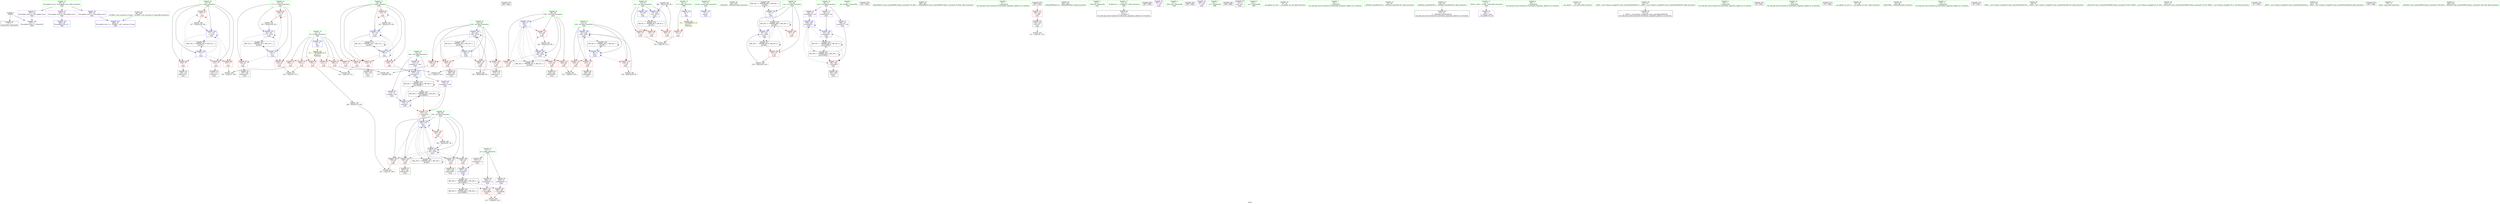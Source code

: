 digraph "SVFG" {
	label="SVFG";

	Node0x55c3fa072b70 [shape=record,color=grey,label="{NodeID: 0\nNullPtr}"];
	Node0x55c3fa072b70 -> Node0x55c3fa0914e0[style=solid];
	Node0x55c3fa072b70 -> Node0x55c3fa097420[style=solid];
	Node0x55c3fa091780 [shape=record,color=red,label="{NodeID: 97\n156\<--81\n\<--i17\nmain\n}"];
	Node0x55c3fa091780 -> Node0x55c3fa092900[style=solid];
	Node0x55c3fa0747e0 [shape=record,color=green,label="{NodeID: 14\n11\<--12\nN\<--N_field_insensitive\nGlob }"];
	Node0x55c3fa0747e0 -> Node0x55c3fa093d10[style=solid];
	Node0x55c3fa0747e0 -> Node0x55c3fa093de0[style=solid];
	Node0x55c3fa0747e0 -> Node0x55c3fa093eb0[style=solid];
	Node0x55c3fa0747e0 -> Node0x55c3fa093f80[style=solid];
	Node0x55c3fa0747e0 -> Node0x55c3fa094050[style=solid];
	Node0x55c3fa0747e0 -> Node0x55c3fa094120[style=solid];
	Node0x55c3fa0747e0 -> Node0x55c3fa097120[style=solid];
	Node0x55c3fa0bd510 [shape=record,color=black,label="{NodeID: 277\n248 = PHI()\n}"];
	Node0x55c3fa094ea0 [shape=record,color=grey,label="{NodeID: 194\n266 = Binary(265, 98, )\n}"];
	Node0x55c3fa094ea0 -> Node0x55c3fa0987d0[style=solid];
	Node0x55c3fa0922e0 [shape=record,color=red,label="{NodeID: 111\n220\<--89\n\<--i50\nmain\n}"];
	Node0x55c3fa0922e0 -> Node0x55c3fa09cf50[style=solid];
	Node0x55c3fa0745e0 [shape=record,color=green,label="{NodeID: 28\n73\<--74\nretval\<--retval_field_insensitive\nmain\n}"];
	Node0x55c3fa0745e0 -> Node0x55c3fa097520[style=solid];
	Node0x55c3fa09d550 [shape=record,color=grey,label="{NodeID: 208\n170 = cmp(168, 169, )\n}"];
	Node0x55c3fa097320 [shape=record,color=blue,label="{NodeID: 125\n296\<--30\nllvm.global_ctors_1\<--_GLOBAL__sub_I_marcina_0_0.cpp\nGlob }"];
	Node0x55c3fa0910e0 [shape=record,color=green,label="{NodeID: 42\n253\<--254\n_ZNSolsEi\<--_ZNSolsEi_field_insensitive\n}"];
	Node0x55c3fa097ee0 [shape=record,color=blue,label="{NodeID: 139\n85\<--175\nj30\<--\nmain\n}"];
	Node0x55c3fa097ee0 -> Node0x55c3fa091c60[style=dashed];
	Node0x55c3fa097ee0 -> Node0x55c3fa091d30[style=dashed];
	Node0x55c3fa097ee0 -> Node0x55c3fa091e00[style=dashed];
	Node0x55c3fa097ee0 -> Node0x55c3fa091ed0[style=dashed];
	Node0x55c3fa097ee0 -> Node0x55c3fa091fa0[style=dashed];
	Node0x55c3fa097ee0 -> Node0x55c3fa097ee0[style=dashed];
	Node0x55c3fa097ee0 -> Node0x55c3fa098150[style=dashed];
	Node0x55c3fa097ee0 -> Node0x55c3fa0ac130[style=dashed];
	Node0x55c3fa0929d0 [shape=record,color=black,label="{NodeID: 56\n173\<--172\nidxprom31\<--\nmain\n}"];
	Node0x55c3fa0ac630 [shape=record,color=black,label="{NodeID: 236\nMR_20V_2 = PHI(MR_20V_4, MR_20V_1, )\npts\{88 \}\n}"];
	Node0x55c3fa0ac630 -> Node0x55c3fa0982f0[style=dashed];
	Node0x55c3fa093530 [shape=record,color=purple,label="{NodeID: 70\n158\<--20\narrayidx22\<--wol\nmain\n}"];
	Node0x55c3fa093530 -> Node0x55c3fa097c70[style=solid];
	Node0x55c3fa094120 [shape=record,color=red,label="{NodeID: 84\n214\<--11\n\<--N\nmain\n}"];
	Node0x55c3fa094120 -> Node0x55c3fa09cc90[style=solid];
	Node0x55c3fa071c80 [shape=record,color=green,label="{NodeID: 1\n7\<--1\n__dso_handle\<--dummyObj\nGlob }"];
	Node0x55c3fa091850 [shape=record,color=red,label="{NodeID: 98\n162\<--81\n\<--i17\nmain\n}"];
	Node0x55c3fa091850 -> Node0x55c3fa09abc0[style=solid];
	Node0x55c3fa0748b0 [shape=record,color=green,label="{NodeID: 15\n13\<--14\np\<--p_field_insensitive\nGlob }"];
	Node0x55c3fa0748b0 -> Node0x55c3fa093050[style=solid];
	Node0x55c3fa0748b0 -> Node0x55c3fa093120[style=solid];
	Node0x55c3fa0748b0 -> Node0x55c3fa0931f0[style=solid];
	Node0x55c3fa0bd670 [shape=record,color=black,label="{NodeID: 278\n252 = PHI()\n}"];
	Node0x55c3fa095020 [shape=record,color=grey,label="{NodeID: 195\n234 = Binary(233, 98, )\n}"];
	Node0x55c3fa095020 -> Node0x55c3fa098560[style=solid];
	Node0x55c3fa0923b0 [shape=record,color=red,label="{NodeID: 112\n223\<--89\n\<--i50\nmain\n}"];
	Node0x55c3fa0923b0 -> Node0x55c3fa092de0[style=solid];
	Node0x55c3fa073b60 [shape=record,color=green,label="{NodeID: 29\n75\<--76\ncas\<--cas_field_insensitive\nmain\n}"];
	Node0x55c3fa073b60 -> Node0x55c3fa0941f0[style=solid];
	Node0x55c3fa073b60 -> Node0x55c3fa0942c0[style=solid];
	Node0x55c3fa073b60 -> Node0x55c3fa094390[style=solid];
	Node0x55c3fa073b60 -> Node0x55c3fa0975f0[style=solid];
	Node0x55c3fa073b60 -> Node0x55c3fa0987d0[style=solid];
	Node0x55c3fa097420 [shape=record,color=blue, style = dotted,label="{NodeID: 126\n297\<--3\nllvm.global_ctors_2\<--dummyVal\nGlob }"];
	Node0x55c3fa0911e0 [shape=record,color=green,label="{NodeID: 43\n260\<--261\n_ZSt4endlIcSt11char_traitsIcEERSt13basic_ostreamIT_T0_ES6_\<--_ZSt4endlIcSt11char_traitsIcEERSt13basic_ostreamIT_T0_ES6__field_insensitive\n}"];
	Node0x55c3fa097fb0 [shape=record,color=blue,label="{NodeID: 140\n191\<--193\narrayidx40\<--\nmain\n}"];
	Node0x55c3fa097fb0 -> Node0x55c3fa0a4030[style=dashed];
	Node0x55c3fa092aa0 [shape=record,color=black,label="{NodeID: 57\n184\<--183\nidxprom36\<--\nmain\n}"];
	Node0x55c3fa0acb30 [shape=record,color=black,label="{NodeID: 237\nMR_22V_2 = PHI(MR_22V_4, MR_22V_1, )\npts\{90 \}\n}"];
	Node0x55c3fa0acb30 -> Node0x55c3fa0983c0[style=dashed];
	Node0x55c3fa093600 [shape=record,color=purple,label="{NodeID: 71\n185\<--20\narrayidx37\<--wol\nmain\n}"];
	Node0x55c3fa093600 -> Node0x55c3fa096db0[style=solid];
	Node0x55c3fa0941f0 [shape=record,color=red,label="{NodeID: 85\n100\<--75\n\<--cas\nmain\n}"];
	Node0x55c3fa0941f0 -> Node0x55c3fa0957a0[style=solid];
	Node0x55c3fa073970 [shape=record,color=green,label="{NodeID: 2\n9\<--1\n\<--dummyObj\nCan only get source location for instruction, argument, global var or function.}"];
	Node0x55c3fa091920 [shape=record,color=red,label="{NodeID: 99\n168\<--83\n\<--i26\nmain\n}"];
	Node0x55c3fa091920 -> Node0x55c3fa09d550[style=solid];
	Node0x55c3fa074980 [shape=record,color=green,label="{NodeID: 16\n15\<--16\nlast\<--last_field_insensitive\nGlob }"];
	Node0x55c3fa074980 -> Node0x55c3fa0932c0[style=solid];
	Node0x55c3fa074980 -> Node0x55c3fa093390[style=solid];
	Node0x55c3fa074980 -> Node0x55c3fa093460[style=solid];
	Node0x55c3fa0bd770 [shape=record,color=black,label="{NodeID: 279\n126 = PHI()\n}"];
	Node0x55c3fa0bd770 -> Node0x55c3fa096c10[style=solid];
	Node0x55c3fa0951a0 [shape=record,color=grey,label="{NodeID: 196\n239 = Binary(238, 98, )\n}"];
	Node0x55c3fa0951a0 -> Node0x55c3fa098630[style=solid];
	Node0x55c3fa092480 [shape=record,color=red,label="{NodeID: 113\n243\<--89\n\<--i50\nmain\n}"];
	Node0x55c3fa092480 -> Node0x55c3fa094ba0[style=solid];
	Node0x55c3fa073c30 [shape=record,color=green,label="{NodeID: 30\n77\<--78\ni\<--i_field_insensitive\nmain\n}"];
	Node0x55c3fa073c30 -> Node0x55c3fa094460[style=solid];
	Node0x55c3fa073c30 -> Node0x55c3fa094530[style=solid];
	Node0x55c3fa073c30 -> Node0x55c3fa094600[style=solid];
	Node0x55c3fa073c30 -> Node0x55c3fa0946d0[style=solid];
	Node0x55c3fa073c30 -> Node0x55c3fa0976c0[style=solid];
	Node0x55c3fa073c30 -> Node0x55c3fa097ad0[style=solid];
	Node0x55c3fa0a4030 [shape=record,color=black,label="{NodeID: 210\nMR_30V_7 = PHI(MR_30V_6, MR_30V_5, )\npts\{210000 \}\n}"];
	Node0x55c3fa0a4030 -> Node0x55c3fa096db0[style=dashed];
	Node0x55c3fa0a4030 -> Node0x55c3fa097fb0[style=dashed];
	Node0x55c3fa0a4030 -> Node0x55c3fa0a4030[style=dashed];
	Node0x55c3fa0a4030 -> Node0x55c3fa0adf30[style=dashed];
	Node0x55c3fa097520 [shape=record,color=blue,label="{NodeID: 127\n73\<--9\nretval\<--\nmain\n}"];
	Node0x55c3fa0912e0 [shape=record,color=green,label="{NodeID: 44\n262\<--263\n_ZNSolsEPFRSoS_E\<--_ZNSolsEPFRSoS_E_field_insensitive\n}"];
	Node0x55c3fa098080 [shape=record,color=blue,label="{NodeID: 141\n197\<--194\narrayidx42\<--\nmain\n}"];
	Node0x55c3fa098080 -> Node0x55c3fa0a7730[style=dashed];
	Node0x55c3fa092b70 [shape=record,color=black,label="{NodeID: 58\n187\<--186\ntobool\<--\nmain\n}"];
	Node0x55c3fa0ad030 [shape=record,color=black,label="{NodeID: 238\nMR_24V_2 = PHI(MR_24V_3, MR_24V_1, )\npts\{92 \}\n}"];
	Node0x55c3fa0ad030 -> Node0x55c3fa098490[style=dashed];
	Node0x55c3fa0ad030 -> Node0x55c3fa0ad030[style=dashed];
	Node0x55c3fa0936d0 [shape=record,color=purple,label="{NodeID: 72\n191\<--20\narrayidx40\<--wol\nmain\n}"];
	Node0x55c3fa0936d0 -> Node0x55c3fa097fb0[style=solid];
	Node0x55c3fa0942c0 [shape=record,color=red,label="{NodeID: 86\n251\<--75\n\<--cas\nmain\n}"];
	Node0x55c3fa073380 [shape=record,color=green,label="{NodeID: 3\n22\<--1\n_ZSt3cin\<--dummyObj\nGlob }"];
	Node0x55c3fa0919f0 [shape=record,color=red,label="{NodeID: 100\n172\<--83\n\<--i26\nmain\n}"];
	Node0x55c3fa0919f0 -> Node0x55c3fa0929d0[style=solid];
	Node0x55c3fa0753c0 [shape=record,color=green,label="{NodeID: 17\n17\<--19\n_Z1sB5cxx11\<--_Z1sB5cxx11_field_insensitive\nGlob }"];
	Node0x55c3fa0753c0 -> Node0x55c3fa074b90[style=solid];
	Node0x55c3fa0bd870 [shape=record,color=black,label="{NodeID: 280\n256 = PHI()\n}"];
	Node0x55c3fa095320 [shape=record,color=grey,label="{NodeID: 197\n180 = Binary(179, 98, )\n}"];
	Node0x55c3fa095320 -> Node0x55c3fa09d3d0[style=solid];
	Node0x55c3fa092550 [shape=record,color=red,label="{NodeID: 114\n219\<--91\n\<--j54\nmain\n}"];
	Node0x55c3fa092550 -> Node0x55c3fa09cf50[style=solid];
	Node0x55c3fa073d00 [shape=record,color=green,label="{NodeID: 31\n79\<--80\nj\<--j_field_insensitive\nmain\n}"];
	Node0x55c3fa073d00 -> Node0x55c3fa0947a0[style=solid];
	Node0x55c3fa073d00 -> Node0x55c3fa094870[style=solid];
	Node0x55c3fa073d00 -> Node0x55c3fa094940[style=solid];
	Node0x55c3fa073d00 -> Node0x55c3fa094a10[style=solid];
	Node0x55c3fa073d00 -> Node0x55c3fa097860[style=solid];
	Node0x55c3fa073d00 -> Node0x55c3fa097a00[style=solid];
	Node0x55c3fa0a4530 [shape=record,color=black,label="{NodeID: 211\nMR_20V_7 = PHI(MR_20V_6, MR_20V_5, )\npts\{88 \}\n}"];
	Node0x55c3fa0a4530 -> Node0x55c3fa092070[style=dashed];
	Node0x55c3fa0a4530 -> Node0x55c3fa098560[style=dashed];
	Node0x55c3fa0a4530 -> Node0x55c3fa0a4530[style=dashed];
	Node0x55c3fa0a4530 -> Node0x55c3fa0a8b30[style=dashed];
	Node0x55c3fa0975f0 [shape=record,color=blue,label="{NodeID: 128\n75\<--98\ncas\<--\nmain\n}"];
	Node0x55c3fa0975f0 -> Node0x55c3fa0aa430[style=dashed];
	Node0x55c3fa0913e0 [shape=record,color=green,label="{NodeID: 45\n30\<--290\n_GLOBAL__sub_I_marcina_0_0.cpp\<--_GLOBAL__sub_I_marcina_0_0.cpp_field_insensitive\n}"];
	Node0x55c3fa0913e0 -> Node0x55c3fa097320[style=solid];
	Node0x55c3fa0a8b30 [shape=record,color=black,label="{NodeID: 225\nMR_20V_4 = PHI(MR_20V_5, MR_20V_3, )\npts\{88 \}\n}"];
	Node0x55c3fa0a8b30 -> Node0x55c3fa092070[style=dashed];
	Node0x55c3fa0a8b30 -> Node0x55c3fa092140[style=dashed];
	Node0x55c3fa0a8b30 -> Node0x55c3fa098560[style=dashed];
	Node0x55c3fa0a8b30 -> Node0x55c3fa0a4530[style=dashed];
	Node0x55c3fa0a8b30 -> Node0x55c3fa0a8b30[style=dashed];
	Node0x55c3fa0a8b30 -> Node0x55c3fa0ac630[style=dashed];
	Node0x55c3fa098150 [shape=record,color=blue,label="{NodeID: 142\n85\<--202\nj30\<--inc45\nmain\n}"];
	Node0x55c3fa098150 -> Node0x55c3fa091c60[style=dashed];
	Node0x55c3fa098150 -> Node0x55c3fa091d30[style=dashed];
	Node0x55c3fa098150 -> Node0x55c3fa091e00[style=dashed];
	Node0x55c3fa098150 -> Node0x55c3fa091ed0[style=dashed];
	Node0x55c3fa098150 -> Node0x55c3fa091fa0[style=dashed];
	Node0x55c3fa098150 -> Node0x55c3fa097ee0[style=dashed];
	Node0x55c3fa098150 -> Node0x55c3fa098150[style=dashed];
	Node0x55c3fa098150 -> Node0x55c3fa0ac130[style=dashed];
	Node0x55c3fa092c40 [shape=record,color=black,label="{NodeID: 59\n190\<--189\nidxprom39\<--\nmain\n}"];
	Node0x55c3fa0ad530 [shape=record,color=black,label="{NodeID: 239\nMR_26V_2 = PHI(MR_26V_3, MR_26V_1, )\npts\{140000 \}\n}"];
	Node0x55c3fa0ad530 -> Node0x55c3fa0a7730[style=dashed];
	Node0x55c3fa0937a0 [shape=record,color=purple,label="{NodeID: 73\n247\<--24\n\<--.str\nmain\n}"];
	Node0x55c3fa094390 [shape=record,color=red,label="{NodeID: 87\n265\<--75\n\<--cas\nmain\n}"];
	Node0x55c3fa094390 -> Node0x55c3fa094ea0[style=solid];
	Node0x55c3fa073410 [shape=record,color=green,label="{NodeID: 4\n23\<--1\n_ZSt4cout\<--dummyObj\nGlob }"];
	Node0x55c3fa091ac0 [shape=record,color=red,label="{NodeID: 101\n195\<--83\n\<--i26\nmain\n}"];
	Node0x55c3fa091ac0 -> Node0x55c3fa092d10[style=solid];
	Node0x55c3fa075450 [shape=record,color=green,label="{NodeID: 18\n20\<--21\nwol\<--wol_field_insensitive\nGlob }"];
	Node0x55c3fa075450 -> Node0x55c3fa093530[style=solid];
	Node0x55c3fa075450 -> Node0x55c3fa093600[style=solid];
	Node0x55c3fa075450 -> Node0x55c3fa0936d0[style=solid];
	Node0x55c3fa0bd970 [shape=record,color=black,label="{NodeID: 281\n258 = PHI()\n}"];
	Node0x55c3fa0954a0 [shape=record,color=grey,label="{NodeID: 198\n147 = Binary(146, 98, )\n}"];
	Node0x55c3fa0954a0 -> Node0x55c3fa097ad0[style=solid];
	Node0x55c3fa092620 [shape=record,color=red,label="{NodeID: 115\n227\<--91\n\<--j54\nmain\n}"];
	Node0x55c3fa092620 -> Node0x55c3fa092eb0[style=solid];
	Node0x55c3fa073dd0 [shape=record,color=green,label="{NodeID: 32\n81\<--82\ni17\<--i17_field_insensitive\nmain\n}"];
	Node0x55c3fa073dd0 -> Node0x55c3fa0916b0[style=solid];
	Node0x55c3fa073dd0 -> Node0x55c3fa091780[style=solid];
	Node0x55c3fa073dd0 -> Node0x55c3fa091850[style=solid];
	Node0x55c3fa073dd0 -> Node0x55c3fa097ba0[style=solid];
	Node0x55c3fa073dd0 -> Node0x55c3fa097d40[style=solid];
	Node0x55c3fa0976c0 [shape=record,color=blue,label="{NodeID: 129\n77\<--9\ni\<--\nmain\n}"];
	Node0x55c3fa0976c0 -> Node0x55c3fa094460[style=dashed];
	Node0x55c3fa0976c0 -> Node0x55c3fa094530[style=dashed];
	Node0x55c3fa0976c0 -> Node0x55c3fa094600[style=dashed];
	Node0x55c3fa0976c0 -> Node0x55c3fa0946d0[style=dashed];
	Node0x55c3fa0976c0 -> Node0x55c3fa097ad0[style=dashed];
	Node0x55c3fa0976c0 -> Node0x55c3fa0aa930[style=dashed];
	Node0x55c3fa0914e0 [shape=record,color=black,label="{NodeID: 46\n2\<--3\ndummyVal\<--dummyVal\n}"];
	Node0x55c3fa098220 [shape=record,color=blue,label="{NodeID: 143\n83\<--207\ni26\<--inc48\nmain\n}"];
	Node0x55c3fa098220 -> Node0x55c3fa091920[style=dashed];
	Node0x55c3fa098220 -> Node0x55c3fa0919f0[style=dashed];
	Node0x55c3fa098220 -> Node0x55c3fa091ac0[style=dashed];
	Node0x55c3fa098220 -> Node0x55c3fa091b90[style=dashed];
	Node0x55c3fa098220 -> Node0x55c3fa098220[style=dashed];
	Node0x55c3fa098220 -> Node0x55c3fa0abc30[style=dashed];
	Node0x55c3fa092d10 [shape=record,color=black,label="{NodeID: 60\n196\<--195\nidxprom41\<--\nmain\n}"];
	Node0x55c3fa0ada30 [shape=record,color=black,label="{NodeID: 240\nMR_28V_2 = PHI(MR_28V_3, MR_28V_1, )\npts\{160000 \}\n}"];
	Node0x55c3fa0ada30 -> Node0x55c3fa096ce0[style=dashed];
	Node0x55c3fa0ada30 -> Node0x55c3fa097790[style=dashed];
	Node0x55c3fa0ada30 -> Node0x55c3fa0ada30[style=dashed];
	Node0x55c3fa093870 [shape=record,color=purple,label="{NodeID: 74\n255\<--26\n\<--.str.2\nmain\n}"];
	Node0x55c3fa094460 [shape=record,color=red,label="{NodeID: 88\n107\<--77\n\<--i\nmain\n}"];
	Node0x55c3fa094460 -> Node0x55c3fa095620[style=solid];
	Node0x55c3fa072d10 [shape=record,color=green,label="{NodeID: 5\n24\<--1\n.str\<--dummyObj\nGlob }"];
	Node0x55c3fa091b90 [shape=record,color=red,label="{NodeID: 102\n206\<--83\n\<--i26\nmain\n}"];
	Node0x55c3fa091b90 -> Node0x55c3fa09aa40[style=solid];
	Node0x55c3fa075520 [shape=record,color=green,label="{NodeID: 19\n28\<--32\nllvm.global_ctors\<--llvm.global_ctors_field_insensitive\nGlob }"];
	Node0x55c3fa075520 -> Node0x55c3fa093940[style=solid];
	Node0x55c3fa075520 -> Node0x55c3fa093a40[style=solid];
	Node0x55c3fa075520 -> Node0x55c3fa093b40[style=solid];
	Node0x55c3fa0bda70 [shape=record,color=black,label="{NodeID: 282\n259 = PHI()\n}"];
	Node0x55c3fa095620 [shape=record,color=grey,label="{NodeID: 199\n109 = cmp(107, 108, )\n}"];
	Node0x55c3fa096b40 [shape=record,color=red,label="{NodeID: 116\n238\<--91\n\<--j54\nmain\n}"];
	Node0x55c3fa096b40 -> Node0x55c3fa0951a0[style=solid];
	Node0x55c3fa073ea0 [shape=record,color=green,label="{NodeID: 33\n83\<--84\ni26\<--i26_field_insensitive\nmain\n}"];
	Node0x55c3fa073ea0 -> Node0x55c3fa091920[style=solid];
	Node0x55c3fa073ea0 -> Node0x55c3fa0919f0[style=solid];
	Node0x55c3fa073ea0 -> Node0x55c3fa091ac0[style=solid];
	Node0x55c3fa073ea0 -> Node0x55c3fa091b90[style=solid];
	Node0x55c3fa073ea0 -> Node0x55c3fa097e10[style=solid];
	Node0x55c3fa073ea0 -> Node0x55c3fa098220[style=solid];
	Node0x55c3fa097790 [shape=record,color=blue,label="{NodeID: 130\n113\<--9\narrayidx\<--\nmain\n}"];
	Node0x55c3fa097790 -> Node0x55c3fa096ce0[style=dashed];
	Node0x55c3fa097790 -> Node0x55c3fa097790[style=dashed];
	Node0x55c3fa097790 -> Node0x55c3fa097930[style=dashed];
	Node0x55c3fa097790 -> Node0x55c3fa0a5930[style=dashed];
	Node0x55c3fa097790 -> Node0x55c3fa0ada30[style=dashed];
	Node0x55c3fa0915e0 [shape=record,color=black,label="{NodeID: 47\n72\<--9\nmain_ret\<--\nmain\n}"];
	Node0x55c3fa0982f0 [shape=record,color=blue,label="{NodeID: 144\n87\<--9\nres\<--\nmain\n}"];
	Node0x55c3fa0982f0 -> Node0x55c3fa0a8b30[style=dashed];
	Node0x55c3fa092de0 [shape=record,color=black,label="{NodeID: 61\n224\<--223\nidxprom58\<--\nmain\n}"];
	Node0x55c3fa0adf30 [shape=record,color=black,label="{NodeID: 241\nMR_30V_2 = PHI(MR_30V_5, MR_30V_1, )\npts\{210000 \}\n}"];
	Node0x55c3fa0adf30 -> Node0x55c3fa096db0[style=dashed];
	Node0x55c3fa0adf30 -> Node0x55c3fa097c70[style=dashed];
	Node0x55c3fa0adf30 -> Node0x55c3fa097fb0[style=dashed];
	Node0x55c3fa0adf30 -> Node0x55c3fa0a4030[style=dashed];
	Node0x55c3fa0adf30 -> Node0x55c3fa0adf30[style=dashed];
	Node0x55c3fa093940 [shape=record,color=purple,label="{NodeID: 75\n295\<--28\nllvm.global_ctors_0\<--llvm.global_ctors\nGlob }"];
	Node0x55c3fa093940 -> Node0x55c3fa097220[style=solid];
	Node0x55c3fa094530 [shape=record,color=red,label="{NodeID: 89\n111\<--77\n\<--i\nmain\n}"];
	Node0x55c3fa094530 -> Node0x55c3fa074e90[style=solid];
	Node0x55c3fa072da0 [shape=record,color=green,label="{NodeID: 6\n26\<--1\n.str.2\<--dummyObj\nGlob }"];
	Node0x55c3fa091c60 [shape=record,color=red,label="{NodeID: 103\n178\<--85\n\<--j30\nmain\n}"];
	Node0x55c3fa091c60 -> Node0x55c3fa09d3d0[style=solid];
	Node0x55c3fa0755f0 [shape=record,color=green,label="{NodeID: 20\n33\<--34\n__cxx_global_var_init\<--__cxx_global_var_init_field_insensitive\n}"];
	Node0x55c3fa0957a0 [shape=record,color=grey,label="{NodeID: 200\n102 = cmp(100, 101, )\n}"];
	Node0x55c3fa096c10 [shape=record,color=red,label="{NodeID: 117\n129\<--126\n\<--call9\nmain\n}"];
	Node0x55c3fa096c10 -> Node0x55c3fa092760[style=solid];
	Node0x55c3fa073f70 [shape=record,color=green,label="{NodeID: 34\n85\<--86\nj30\<--j30_field_insensitive\nmain\n}"];
	Node0x55c3fa073f70 -> Node0x55c3fa091c60[style=solid];
	Node0x55c3fa073f70 -> Node0x55c3fa091d30[style=solid];
	Node0x55c3fa073f70 -> Node0x55c3fa091e00[style=solid];
	Node0x55c3fa073f70 -> Node0x55c3fa091ed0[style=solid];
	Node0x55c3fa073f70 -> Node0x55c3fa091fa0[style=solid];
	Node0x55c3fa073f70 -> Node0x55c3fa097ee0[style=solid];
	Node0x55c3fa073f70 -> Node0x55c3fa098150[style=solid];
	Node0x55c3fa097860 [shape=record,color=blue,label="{NodeID: 131\n79\<--9\nj\<--\nmain\n}"];
	Node0x55c3fa097860 -> Node0x55c3fa0947a0[style=dashed];
	Node0x55c3fa097860 -> Node0x55c3fa094870[style=dashed];
	Node0x55c3fa097860 -> Node0x55c3fa094940[style=dashed];
	Node0x55c3fa097860 -> Node0x55c3fa094a10[style=dashed];
	Node0x55c3fa097860 -> Node0x55c3fa097860[style=dashed];
	Node0x55c3fa097860 -> Node0x55c3fa097a00[style=dashed];
	Node0x55c3fa097860 -> Node0x55c3fa0aae30[style=dashed];
	Node0x55c3fa074b90 [shape=record,color=black,label="{NodeID: 48\n18\<--17\n\<--_Z1sB5cxx11\nCan only get source location for instruction, argument, global var or function.}"];
	Node0x55c3fa0983c0 [shape=record,color=blue,label="{NodeID: 145\n89\<--9\ni50\<--\nmain\n}"];
	Node0x55c3fa0983c0 -> Node0x55c3fa092210[style=dashed];
	Node0x55c3fa0983c0 -> Node0x55c3fa0922e0[style=dashed];
	Node0x55c3fa0983c0 -> Node0x55c3fa0923b0[style=dashed];
	Node0x55c3fa0983c0 -> Node0x55c3fa092480[style=dashed];
	Node0x55c3fa0983c0 -> Node0x55c3fa098700[style=dashed];
	Node0x55c3fa0983c0 -> Node0x55c3fa0acb30[style=dashed];
	Node0x55c3fa092eb0 [shape=record,color=black,label="{NodeID: 62\n228\<--227\nidxprom60\<--\nmain\n}"];
	Node0x55c3fa0ae430 [shape=record,color=yellow,style=double,label="{NodeID: 242\n2V_1 = ENCHI(MR_2V_0)\npts\{10 \}\nFun[main]}"];
	Node0x55c3fa0ae430 -> Node0x55c3fa093c40[style=dashed];
	Node0x55c3fa093a40 [shape=record,color=purple,label="{NodeID: 76\n296\<--28\nllvm.global_ctors_1\<--llvm.global_ctors\nGlob }"];
	Node0x55c3fa093a40 -> Node0x55c3fa097320[style=solid];
	Node0x55c3fa094600 [shape=record,color=red,label="{NodeID: 90\n135\<--77\n\<--i\nmain\n}"];
	Node0x55c3fa094600 -> Node0x55c3fa092830[style=solid];
	Node0x55c3fa072e30 [shape=record,color=green,label="{NodeID: 7\n29\<--1\n\<--dummyObj\nCan only get source location for instruction, argument, global var or function.}"];
	Node0x55c3fa091d30 [shape=record,color=red,label="{NodeID: 104\n183\<--85\n\<--j30\nmain\n}"];
	Node0x55c3fa091d30 -> Node0x55c3fa092aa0[style=solid];
	Node0x55c3fa0756c0 [shape=record,color=green,label="{NodeID: 21\n37\<--38\n_ZNSt8ios_base4InitC1Ev\<--_ZNSt8ios_base4InitC1Ev_field_insensitive\n}"];
	Node0x55c3fa095920 [shape=record,color=grey,label="{NodeID: 201\n154 = cmp(152, 153, )\n}"];
	Node0x55c3fa096ce0 [shape=record,color=red,label="{NodeID: 118\n175\<--174\n\<--arrayidx32\nmain\n}"];
	Node0x55c3fa096ce0 -> Node0x55c3fa097ee0[style=solid];
	Node0x55c3fa074040 [shape=record,color=green,label="{NodeID: 35\n87\<--88\nres\<--res_field_insensitive\nmain\n}"];
	Node0x55c3fa074040 -> Node0x55c3fa092070[style=solid];
	Node0x55c3fa074040 -> Node0x55c3fa092140[style=solid];
	Node0x55c3fa074040 -> Node0x55c3fa0982f0[style=solid];
	Node0x55c3fa074040 -> Node0x55c3fa098560[style=solid];
	Node0x55c3fa0a5930 [shape=record,color=black,label="{NodeID: 215\nMR_28V_7 = PHI(MR_28V_6, MR_28V_5, )\npts\{160000 \}\n}"];
	Node0x55c3fa0a5930 -> Node0x55c3fa096ce0[style=dashed];
	Node0x55c3fa0a5930 -> Node0x55c3fa097790[style=dashed];
	Node0x55c3fa0a5930 -> Node0x55c3fa097930[style=dashed];
	Node0x55c3fa0a5930 -> Node0x55c3fa0a5930[style=dashed];
	Node0x55c3fa0a5930 -> Node0x55c3fa0ada30[style=dashed];
	Node0x55c3fa097930 [shape=record,color=blue,label="{NodeID: 132\n137\<--134\narrayidx13\<--\nmain\n}"];
	Node0x55c3fa097930 -> Node0x55c3fa0a5930[style=dashed];
	Node0x55c3fa074c90 [shape=record,color=black,label="{NodeID: 49\n41\<--42\n\<--_ZNSt8ios_base4InitD1Ev\nCan only get source location for instruction, argument, global var or function.}"];
	Node0x55c3fa098490 [shape=record,color=blue,label="{NodeID: 146\n91\<--9\nj54\<--\nmain\n}"];
	Node0x55c3fa098490 -> Node0x55c3fa092550[style=dashed];
	Node0x55c3fa098490 -> Node0x55c3fa092620[style=dashed];
	Node0x55c3fa098490 -> Node0x55c3fa096b40[style=dashed];
	Node0x55c3fa098490 -> Node0x55c3fa098490[style=dashed];
	Node0x55c3fa098490 -> Node0x55c3fa098630[style=dashed];
	Node0x55c3fa098490 -> Node0x55c3fa0ad030[style=dashed];
	Node0x55c3fa092f80 [shape=record,color=purple,label="{NodeID: 63\n39\<--4\n\<--_ZStL8__ioinit\n__cxx_global_var_init\n}"];
	Node0x55c3fa0aef50 [shape=record,color=yellow,style=double,label="{NodeID: 243\n4V_1 = ENCHI(MR_4V_0)\npts\{12 \}\nFun[main]}"];
	Node0x55c3fa0aef50 -> Node0x55c3fa093d10[style=dashed];
	Node0x55c3fa0aef50 -> Node0x55c3fa093de0[style=dashed];
	Node0x55c3fa0aef50 -> Node0x55c3fa093eb0[style=dashed];
	Node0x55c3fa0aef50 -> Node0x55c3fa093f80[style=dashed];
	Node0x55c3fa0aef50 -> Node0x55c3fa094050[style=dashed];
	Node0x55c3fa0aef50 -> Node0x55c3fa094120[style=dashed];
	Node0x55c3fa093b40 [shape=record,color=purple,label="{NodeID: 77\n297\<--28\nllvm.global_ctors_2\<--llvm.global_ctors\nGlob }"];
	Node0x55c3fa093b40 -> Node0x55c3fa097420[style=solid];
	Node0x55c3fa0946d0 [shape=record,color=red,label="{NodeID: 91\n146\<--77\n\<--i\nmain\n}"];
	Node0x55c3fa0946d0 -> Node0x55c3fa0954a0[style=solid];
	Node0x55c3fa072ec0 [shape=record,color=green,label="{NodeID: 8\n98\<--1\n\<--dummyObj\nCan only get source location for instruction, argument, global var or function.}"];
	Node0x55c3fa091e00 [shape=record,color=red,label="{NodeID: 105\n189\<--85\n\<--j30\nmain\n}"];
	Node0x55c3fa091e00 -> Node0x55c3fa092c40[style=solid];
	Node0x55c3fa075790 [shape=record,color=green,label="{NodeID: 22\n43\<--44\n__cxa_atexit\<--__cxa_atexit_field_insensitive\n}"];
	Node0x55c3fa09cc90 [shape=record,color=grey,label="{NodeID: 202\n215 = cmp(213, 214, )\n}"];
	Node0x55c3fa096db0 [shape=record,color=red,label="{NodeID: 119\n186\<--185\n\<--arrayidx37\nmain\n}"];
	Node0x55c3fa096db0 -> Node0x55c3fa092b70[style=solid];
	Node0x55c3fa090b70 [shape=record,color=green,label="{NodeID: 36\n89\<--90\ni50\<--i50_field_insensitive\nmain\n}"];
	Node0x55c3fa090b70 -> Node0x55c3fa092210[style=solid];
	Node0x55c3fa090b70 -> Node0x55c3fa0922e0[style=solid];
	Node0x55c3fa090b70 -> Node0x55c3fa0923b0[style=solid];
	Node0x55c3fa090b70 -> Node0x55c3fa092480[style=solid];
	Node0x55c3fa090b70 -> Node0x55c3fa0983c0[style=solid];
	Node0x55c3fa090b70 -> Node0x55c3fa098700[style=solid];
	Node0x55c3fa097a00 [shape=record,color=blue,label="{NodeID: 133\n79\<--142\nj\<--inc\nmain\n}"];
	Node0x55c3fa097a00 -> Node0x55c3fa0947a0[style=dashed];
	Node0x55c3fa097a00 -> Node0x55c3fa094870[style=dashed];
	Node0x55c3fa097a00 -> Node0x55c3fa094940[style=dashed];
	Node0x55c3fa097a00 -> Node0x55c3fa094a10[style=dashed];
	Node0x55c3fa097a00 -> Node0x55c3fa097860[style=dashed];
	Node0x55c3fa097a00 -> Node0x55c3fa097a00[style=dashed];
	Node0x55c3fa097a00 -> Node0x55c3fa0aae30[style=dashed];
	Node0x55c3fa074d90 [shape=record,color=black,label="{NodeID: 50\n62\<--63\n\<--_ZNSt7__cxx1112basic_stringIcSt11char_traitsIcESaIcEED1Ev\nCan only get source location for instruction, argument, global var or function.}"];
	Node0x55c3fa0aa430 [shape=record,color=black,label="{NodeID: 230\nMR_8V_3 = PHI(MR_8V_4, MR_8V_2, )\npts\{76 \}\n}"];
	Node0x55c3fa0aa430 -> Node0x55c3fa0941f0[style=dashed];
	Node0x55c3fa0aa430 -> Node0x55c3fa0942c0[style=dashed];
	Node0x55c3fa0aa430 -> Node0x55c3fa094390[style=dashed];
	Node0x55c3fa0aa430 -> Node0x55c3fa0987d0[style=dashed];
	Node0x55c3fa098560 [shape=record,color=blue,label="{NodeID: 147\n87\<--234\nres\<--inc64\nmain\n}"];
	Node0x55c3fa098560 -> Node0x55c3fa0a4530[style=dashed];
	Node0x55c3fa093050 [shape=record,color=purple,label="{NodeID: 64\n197\<--13\narrayidx42\<--p\nmain\n}"];
	Node0x55c3fa093050 -> Node0x55c3fa098080[style=solid];
	Node0x55c3fa093c40 [shape=record,color=red,label="{NodeID: 78\n101\<--8\n\<--T\nmain\n}"];
	Node0x55c3fa093c40 -> Node0x55c3fa0957a0[style=solid];
	Node0x55c3fa0947a0 [shape=record,color=red,label="{NodeID: 92\n120\<--79\n\<--j\nmain\n}"];
	Node0x55c3fa0947a0 -> Node0x55c3fa09d0d0[style=solid];
	Node0x55c3fa072fc0 [shape=record,color=green,label="{NodeID: 9\n132\<--1\n\<--dummyObj\nCan only get source location for instruction, argument, global var or function.}"];
	Node0x55c3f9e16fc0 [shape=record,color=black,label="{NodeID: 272\n94 = PHI()\n}"];
	Node0x55c3fa09a8c0 [shape=record,color=grey,label="{NodeID: 189\n202 = Binary(201, 98, )\n}"];
	Node0x55c3fa09a8c0 -> Node0x55c3fa098150[style=solid];
	Node0x55c3fa091ed0 [shape=record,color=red,label="{NodeID: 106\n194\<--85\n\<--j30\nmain\n}"];
	Node0x55c3fa091ed0 -> Node0x55c3fa098080[style=solid];
	Node0x55c3fa0741d0 [shape=record,color=green,label="{NodeID: 23\n42\<--48\n_ZNSt8ios_base4InitD1Ev\<--_ZNSt8ios_base4InitD1Ev_field_insensitive\n}"];
	Node0x55c3fa0741d0 -> Node0x55c3fa074c90[style=solid];
	Node0x55c3fa09cdd0 [shape=record,color=grey,label="{NodeID: 203\n131 = cmp(130, 132, )\n}"];
	Node0x55c3fa096e80 [shape=record,color=red,label="{NodeID: 120\n226\<--225\n\<--arrayidx59\nmain\n}"];
	Node0x55c3fa096e80 -> Node0x55c3fa09d250[style=solid];
	Node0x55c3fa090c40 [shape=record,color=green,label="{NodeID: 37\n91\<--92\nj54\<--j54_field_insensitive\nmain\n}"];
	Node0x55c3fa090c40 -> Node0x55c3fa092550[style=solid];
	Node0x55c3fa090c40 -> Node0x55c3fa092620[style=solid];
	Node0x55c3fa090c40 -> Node0x55c3fa096b40[style=solid];
	Node0x55c3fa090c40 -> Node0x55c3fa098490[style=solid];
	Node0x55c3fa090c40 -> Node0x55c3fa098630[style=solid];
	Node0x55c3fa097ad0 [shape=record,color=blue,label="{NodeID: 134\n77\<--147\ni\<--inc15\nmain\n}"];
	Node0x55c3fa097ad0 -> Node0x55c3fa094460[style=dashed];
	Node0x55c3fa097ad0 -> Node0x55c3fa094530[style=dashed];
	Node0x55c3fa097ad0 -> Node0x55c3fa094600[style=dashed];
	Node0x55c3fa097ad0 -> Node0x55c3fa0946d0[style=dashed];
	Node0x55c3fa097ad0 -> Node0x55c3fa097ad0[style=dashed];
	Node0x55c3fa097ad0 -> Node0x55c3fa0aa930[style=dashed];
	Node0x55c3fa074e90 [shape=record,color=black,label="{NodeID: 51\n112\<--111\nidxprom\<--\nmain\n}"];
	Node0x55c3fa0aa930 [shape=record,color=black,label="{NodeID: 231\nMR_10V_2 = PHI(MR_10V_4, MR_10V_1, )\npts\{78 \}\n}"];
	Node0x55c3fa0aa930 -> Node0x55c3fa0976c0[style=dashed];
	Node0x55c3fa098630 [shape=record,color=blue,label="{NodeID: 148\n91\<--239\nj54\<--inc67\nmain\n}"];
	Node0x55c3fa098630 -> Node0x55c3fa092550[style=dashed];
	Node0x55c3fa098630 -> Node0x55c3fa092620[style=dashed];
	Node0x55c3fa098630 -> Node0x55c3fa096b40[style=dashed];
	Node0x55c3fa098630 -> Node0x55c3fa098490[style=dashed];
	Node0x55c3fa098630 -> Node0x55c3fa098630[style=dashed];
	Node0x55c3fa098630 -> Node0x55c3fa0ad030[style=dashed];
	Node0x55c3fa093120 [shape=record,color=purple,label="{NodeID: 65\n225\<--13\narrayidx59\<--p\nmain\n}"];
	Node0x55c3fa093120 -> Node0x55c3fa096e80[style=solid];
	Node0x55c3fa093d10 [shape=record,color=red,label="{NodeID: 79\n108\<--11\n\<--N\nmain\n}"];
	Node0x55c3fa093d10 -> Node0x55c3fa095620[style=solid];
	Node0x55c3fa094870 [shape=record,color=red,label="{NodeID: 93\n124\<--79\n\<--j\nmain\n}"];
	Node0x55c3fa094870 -> Node0x55c3fa0926d0[style=solid];
	Node0x55c3fa073090 [shape=record,color=green,label="{NodeID: 10\n160\<--1\n\<--dummyObj\nCan only get source location for instruction, argument, global var or function.}"];
	Node0x55c3fa0bd110 [shape=record,color=black,label="{NodeID: 273\n115 = PHI()\n}"];
	Node0x55c3fa09aa40 [shape=record,color=grey,label="{NodeID: 190\n207 = Binary(206, 98, )\n}"];
	Node0x55c3fa09aa40 -> Node0x55c3fa098220[style=solid];
	Node0x55c3fa091fa0 [shape=record,color=red,label="{NodeID: 107\n201\<--85\n\<--j30\nmain\n}"];
	Node0x55c3fa091fa0 -> Node0x55c3fa09a8c0[style=solid];
	Node0x55c3fa0742a0 [shape=record,color=green,label="{NodeID: 24\n55\<--56\n__cxx_global_var_init.1\<--__cxx_global_var_init.1_field_insensitive\n}"];
	Node0x55c3fa09cf50 [shape=record,color=grey,label="{NodeID: 204\n221 = cmp(219, 220, )\n}"];
	Node0x55c3fa096f50 [shape=record,color=red,label="{NodeID: 121\n230\<--229\n\<--arrayidx61\nmain\n}"];
	Node0x55c3fa096f50 -> Node0x55c3fa09d250[style=solid];
	Node0x55c3fa090d10 [shape=record,color=green,label="{NodeID: 38\n95\<--96\n_ZNSirsERi\<--_ZNSirsERi_field_insensitive\n}"];
	Node0x55c3fa097ba0 [shape=record,color=blue,label="{NodeID: 135\n81\<--9\ni17\<--\nmain\n}"];
	Node0x55c3fa097ba0 -> Node0x55c3fa0916b0[style=dashed];
	Node0x55c3fa097ba0 -> Node0x55c3fa091780[style=dashed];
	Node0x55c3fa097ba0 -> Node0x55c3fa091850[style=dashed];
	Node0x55c3fa097ba0 -> Node0x55c3fa097d40[style=dashed];
	Node0x55c3fa097ba0 -> Node0x55c3fa0abb40[style=dashed];
	Node0x55c3fa0926d0 [shape=record,color=black,label="{NodeID: 52\n125\<--124\nconv\<--\nmain\n}"];
	Node0x55c3fa0aae30 [shape=record,color=black,label="{NodeID: 232\nMR_12V_2 = PHI(MR_12V_3, MR_12V_1, )\npts\{80 \}\n}"];
	Node0x55c3fa0aae30 -> Node0x55c3fa097860[style=dashed];
	Node0x55c3fa0aae30 -> Node0x55c3fa0aae30[style=dashed];
	Node0x55c3fa098700 [shape=record,color=blue,label="{NodeID: 149\n89\<--244\ni50\<--inc70\nmain\n}"];
	Node0x55c3fa098700 -> Node0x55c3fa092210[style=dashed];
	Node0x55c3fa098700 -> Node0x55c3fa0922e0[style=dashed];
	Node0x55c3fa098700 -> Node0x55c3fa0923b0[style=dashed];
	Node0x55c3fa098700 -> Node0x55c3fa092480[style=dashed];
	Node0x55c3fa098700 -> Node0x55c3fa098700[style=dashed];
	Node0x55c3fa098700 -> Node0x55c3fa0acb30[style=dashed];
	Node0x55c3fa0931f0 [shape=record,color=purple,label="{NodeID: 66\n229\<--13\narrayidx61\<--p\nmain\n}"];
	Node0x55c3fa0931f0 -> Node0x55c3fa096f50[style=solid];
	Node0x55c3fa093de0 [shape=record,color=red,label="{NodeID: 80\n121\<--11\n\<--N\nmain\n}"];
	Node0x55c3fa093de0 -> Node0x55c3fa09d0d0[style=solid];
	Node0x55c3fa094940 [shape=record,color=red,label="{NodeID: 94\n134\<--79\n\<--j\nmain\n}"];
	Node0x55c3fa094940 -> Node0x55c3fa097930[style=solid];
	Node0x55c3fa073160 [shape=record,color=green,label="{NodeID: 11\n193\<--1\n\<--dummyObj\nCan only get source location for instruction, argument, global var or function.}"];
	Node0x55c3fa0bd210 [shape=record,color=black,label="{NodeID: 274\n40 = PHI()\n}"];
	Node0x55c3fa09abc0 [shape=record,color=grey,label="{NodeID: 191\n163 = Binary(162, 98, )\n}"];
	Node0x55c3fa09abc0 -> Node0x55c3fa097d40[style=solid];
	Node0x55c3fa092070 [shape=record,color=red,label="{NodeID: 108\n233\<--87\n\<--res\nmain\n}"];
	Node0x55c3fa092070 -> Node0x55c3fa095020[style=solid];
	Node0x55c3fa074370 [shape=record,color=green,label="{NodeID: 25\n59\<--60\n_ZNSt7__cxx1112basic_stringIcSt11char_traitsIcESaIcEEC1Ev\<--_ZNSt7__cxx1112basic_stringIcSt11char_traitsIcESaIcEEC1Ev_field_insensitive\n}"];
	Node0x55c3fa09d0d0 [shape=record,color=grey,label="{NodeID: 205\n122 = cmp(120, 121, )\n}"];
	Node0x55c3fa097020 [shape=record,color=blue,label="{NodeID: 122\n8\<--9\nT\<--\nGlob }"];
	Node0x55c3fa097020 -> Node0x55c3fa0ae430[style=dashed];
	Node0x55c3fa090de0 [shape=record,color=green,label="{NodeID: 39\n116\<--117\n_ZStrsIcSt11char_traitsIcESaIcEERSt13basic_istreamIT_T0_ES7_RNSt7__cxx1112basic_stringIS4_S5_T1_EE\<--_ZStrsIcSt11char_traitsIcESaIcEERSt13basic_istreamIT_T0_ES7_RNSt7__cxx1112basic_stringIS4_S5_T1_EE_field_insensitive\n}"];
	Node0x55c3fa097c70 [shape=record,color=blue,label="{NodeID: 136\n158\<--160\narrayidx22\<--\nmain\n}"];
	Node0x55c3fa097c70 -> Node0x55c3fa096db0[style=dashed];
	Node0x55c3fa097c70 -> Node0x55c3fa097c70[style=dashed];
	Node0x55c3fa097c70 -> Node0x55c3fa097fb0[style=dashed];
	Node0x55c3fa097c70 -> Node0x55c3fa0a4030[style=dashed];
	Node0x55c3fa097c70 -> Node0x55c3fa0adf30[style=dashed];
	Node0x55c3fa092760 [shape=record,color=black,label="{NodeID: 53\n130\<--129\nconv10\<--\nmain\n}"];
	Node0x55c3fa092760 -> Node0x55c3fa09cdd0[style=solid];
	Node0x55c3fa0abb40 [shape=record,color=black,label="{NodeID: 233\nMR_14V_2 = PHI(MR_14V_4, MR_14V_1, )\npts\{82 \}\n}"];
	Node0x55c3fa0abb40 -> Node0x55c3fa097ba0[style=dashed];
	Node0x55c3fa0987d0 [shape=record,color=blue,label="{NodeID: 150\n75\<--266\ncas\<--inc78\nmain\n}"];
	Node0x55c3fa0987d0 -> Node0x55c3fa0aa430[style=dashed];
	Node0x55c3fa0932c0 [shape=record,color=purple,label="{NodeID: 67\n113\<--15\narrayidx\<--last\nmain\n}"];
	Node0x55c3fa0932c0 -> Node0x55c3fa097790[style=solid];
	Node0x55c3fa093eb0 [shape=record,color=red,label="{NodeID: 81\n153\<--11\n\<--N\nmain\n}"];
	Node0x55c3fa093eb0 -> Node0x55c3fa095920[style=solid];
	Node0x55c3fa094a10 [shape=record,color=red,label="{NodeID: 95\n141\<--79\n\<--j\nmain\n}"];
	Node0x55c3fa094a10 -> Node0x55c3fa094d20[style=solid];
	Node0x55c3fa073230 [shape=record,color=green,label="{NodeID: 12\n4\<--6\n_ZStL8__ioinit\<--_ZStL8__ioinit_field_insensitive\nGlob }"];
	Node0x55c3fa073230 -> Node0x55c3fa092f80[style=solid];
	Node0x55c3fa0bd310 [shape=record,color=black,label="{NodeID: 275\n61 = PHI()\n}"];
	Node0x55c3fa094ba0 [shape=record,color=grey,label="{NodeID: 192\n244 = Binary(243, 98, )\n}"];
	Node0x55c3fa094ba0 -> Node0x55c3fa098700[style=solid];
	Node0x55c3fa092140 [shape=record,color=red,label="{NodeID: 109\n257\<--87\n\<--res\nmain\n}"];
	Node0x55c3fa074440 [shape=record,color=green,label="{NodeID: 26\n63\<--67\n_ZNSt7__cxx1112basic_stringIcSt11char_traitsIcESaIcEED1Ev\<--_ZNSt7__cxx1112basic_stringIcSt11char_traitsIcESaIcEED1Ev_field_insensitive\n}"];
	Node0x55c3fa074440 -> Node0x55c3fa074d90[style=solid];
	Node0x55c3fa09d250 [shape=record,color=grey,label="{NodeID: 206\n231 = cmp(226, 230, )\n}"];
	Node0x55c3fa097120 [shape=record,color=blue,label="{NodeID: 123\n11\<--9\nN\<--\nGlob }"];
	Node0x55c3fa097120 -> Node0x55c3fa0aef50[style=dashed];
	Node0x55c3fa090ee0 [shape=record,color=green,label="{NodeID: 40\n127\<--128\n_ZNSt7__cxx1112basic_stringIcSt11char_traitsIcESaIcEEixEm\<--_ZNSt7__cxx1112basic_stringIcSt11char_traitsIcESaIcEEixEm_field_insensitive\n}"];
	Node0x55c3fa097d40 [shape=record,color=blue,label="{NodeID: 137\n81\<--163\ni17\<--inc24\nmain\n}"];
	Node0x55c3fa097d40 -> Node0x55c3fa0916b0[style=dashed];
	Node0x55c3fa097d40 -> Node0x55c3fa091780[style=dashed];
	Node0x55c3fa097d40 -> Node0x55c3fa091850[style=dashed];
	Node0x55c3fa097d40 -> Node0x55c3fa097d40[style=dashed];
	Node0x55c3fa097d40 -> Node0x55c3fa0abb40[style=dashed];
	Node0x55c3fa092830 [shape=record,color=black,label="{NodeID: 54\n136\<--135\nidxprom12\<--\nmain\n}"];
	Node0x55c3fa0abc30 [shape=record,color=black,label="{NodeID: 234\nMR_16V_2 = PHI(MR_16V_4, MR_16V_1, )\npts\{84 \}\n}"];
	Node0x55c3fa0abc30 -> Node0x55c3fa097e10[style=dashed];
	Node0x55c3fa093390 [shape=record,color=purple,label="{NodeID: 68\n137\<--15\narrayidx13\<--last\nmain\n}"];
	Node0x55c3fa093390 -> Node0x55c3fa097930[style=solid];
	Node0x55c3fa093f80 [shape=record,color=red,label="{NodeID: 82\n169\<--11\n\<--N\nmain\n}"];
	Node0x55c3fa093f80 -> Node0x55c3fa09d550[style=solid];
	Node0x55c3fa0916b0 [shape=record,color=red,label="{NodeID: 96\n152\<--81\n\<--i17\nmain\n}"];
	Node0x55c3fa0916b0 -> Node0x55c3fa095920[style=solid];
	Node0x55c3fa074710 [shape=record,color=green,label="{NodeID: 13\n8\<--10\nT\<--T_field_insensitive\nGlob }"];
	Node0x55c3fa074710 -> Node0x55c3fa093c40[style=solid];
	Node0x55c3fa074710 -> Node0x55c3fa097020[style=solid];
	Node0x55c3fa0bd410 [shape=record,color=black,label="{NodeID: 276\n104 = PHI()\n}"];
	Node0x55c3fa094d20 [shape=record,color=grey,label="{NodeID: 193\n142 = Binary(141, 98, )\n}"];
	Node0x55c3fa094d20 -> Node0x55c3fa097a00[style=solid];
	Node0x55c3fa092210 [shape=record,color=red,label="{NodeID: 110\n213\<--89\n\<--i50\nmain\n}"];
	Node0x55c3fa092210 -> Node0x55c3fa09cc90[style=solid];
	Node0x55c3fa074510 [shape=record,color=green,label="{NodeID: 27\n70\<--71\nmain\<--main_field_insensitive\n}"];
	Node0x55c3fa09d3d0 [shape=record,color=grey,label="{NodeID: 207\n181 = cmp(178, 180, )\n}"];
	Node0x55c3fa097220 [shape=record,color=blue,label="{NodeID: 124\n295\<--29\nllvm.global_ctors_0\<--\nGlob }"];
	Node0x55c3fa090fe0 [shape=record,color=green,label="{NodeID: 41\n249\<--250\n_ZStlsISt11char_traitsIcEERSt13basic_ostreamIcT_ES5_PKc\<--_ZStlsISt11char_traitsIcEERSt13basic_ostreamIcT_ES5_PKc_field_insensitive\n}"];
	Node0x55c3fa0a7730 [shape=record,color=black,label="{NodeID: 221\nMR_26V_3 = PHI(MR_26V_5, MR_26V_2, )\npts\{140000 \}\n}"];
	Node0x55c3fa0a7730 -> Node0x55c3fa096e80[style=dashed];
	Node0x55c3fa0a7730 -> Node0x55c3fa096f50[style=dashed];
	Node0x55c3fa0a7730 -> Node0x55c3fa098080[style=dashed];
	Node0x55c3fa0a7730 -> Node0x55c3fa0a7730[style=dashed];
	Node0x55c3fa0a7730 -> Node0x55c3fa0ad530[style=dashed];
	Node0x55c3fa097e10 [shape=record,color=blue,label="{NodeID: 138\n83\<--9\ni26\<--\nmain\n}"];
	Node0x55c3fa097e10 -> Node0x55c3fa091920[style=dashed];
	Node0x55c3fa097e10 -> Node0x55c3fa0919f0[style=dashed];
	Node0x55c3fa097e10 -> Node0x55c3fa091ac0[style=dashed];
	Node0x55c3fa097e10 -> Node0x55c3fa091b90[style=dashed];
	Node0x55c3fa097e10 -> Node0x55c3fa098220[style=dashed];
	Node0x55c3fa097e10 -> Node0x55c3fa0abc30[style=dashed];
	Node0x55c3fa092900 [shape=record,color=black,label="{NodeID: 55\n157\<--156\nidxprom21\<--\nmain\n}"];
	Node0x55c3fa0ac130 [shape=record,color=black,label="{NodeID: 235\nMR_18V_2 = PHI(MR_18V_3, MR_18V_1, )\npts\{86 \}\n}"];
	Node0x55c3fa0ac130 -> Node0x55c3fa097ee0[style=dashed];
	Node0x55c3fa0ac130 -> Node0x55c3fa0ac130[style=dashed];
	Node0x55c3fa093460 [shape=record,color=purple,label="{NodeID: 69\n174\<--15\narrayidx32\<--last\nmain\n}"];
	Node0x55c3fa093460 -> Node0x55c3fa096ce0[style=solid];
	Node0x55c3fa094050 [shape=record,color=red,label="{NodeID: 83\n179\<--11\n\<--N\nmain\n}"];
	Node0x55c3fa094050 -> Node0x55c3fa095320[style=solid];
}
